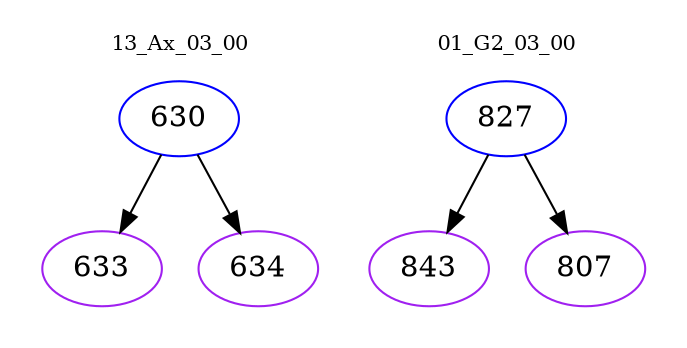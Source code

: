 digraph{
subgraph cluster_0 {
color = white
label = "13_Ax_03_00";
fontsize=10;
T0_630 [label="630", color="blue"]
T0_630 -> T0_633 [color="black"]
T0_633 [label="633", color="purple"]
T0_630 -> T0_634 [color="black"]
T0_634 [label="634", color="purple"]
}
subgraph cluster_1 {
color = white
label = "01_G2_03_00";
fontsize=10;
T1_827 [label="827", color="blue"]
T1_827 -> T1_843 [color="black"]
T1_843 [label="843", color="purple"]
T1_827 -> T1_807 [color="black"]
T1_807 [label="807", color="purple"]
}
}
